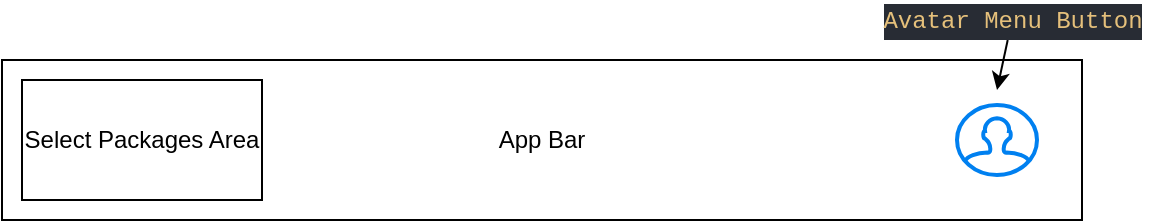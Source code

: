 <mxfile>
    <diagram id="41USf7--oBs7tIoi1ZUr" name="Home">
        <mxGraphModel dx="845" dy="547" grid="1" gridSize="10" guides="1" tooltips="1" connect="1" arrows="1" fold="1" page="1" pageScale="1" pageWidth="827" pageHeight="1169" math="0" shadow="0">
            <root>
                <mxCell id="0"/>
                <mxCell id="1" parent="0"/>
                <mxCell id="2" value="App Bar" style="whiteSpace=wrap;html=1;" vertex="1" parent="1">
                    <mxGeometry x="180" y="80" width="540" height="80" as="geometry"/>
                </mxCell>
                <mxCell id="4" value="Select Packages Area" style="whiteSpace=wrap;html=1;" vertex="1" parent="1">
                    <mxGeometry x="190" y="90" width="120" height="60" as="geometry"/>
                </mxCell>
                <mxCell id="8" style="edgeStyle=none;html=1;entryX=0.5;entryY=0;entryDx=0;entryDy=0;" edge="1" parent="1" source="7">
                    <mxGeometry relative="1" as="geometry">
                        <mxPoint x="677.5" y="95" as="targetPoint"/>
                    </mxGeometry>
                </mxCell>
                <mxCell id="7" value="&lt;div style=&quot;color: rgb(171 , 178 , 191) ; background-color: rgb(40 , 44 , 52) ; font-family: &amp;#34;menlo&amp;#34; , &amp;#34;monaco&amp;#34; , &amp;#34;courier new&amp;#34; , monospace ; line-height: 18px&quot;&gt;&lt;span style=&quot;color: #e5c07b&quot;&gt;Avatar Menu Button&lt;/span&gt;&lt;/div&gt;" style="text;html=1;align=center;verticalAlign=middle;resizable=0;points=[];autosize=1;strokeColor=none;fillColor=none;" vertex="1" parent="1">
                    <mxGeometry x="610" y="50" width="150" height="20" as="geometry"/>
                </mxCell>
                <mxCell id="9" value="" style="html=1;verticalLabelPosition=bottom;align=center;labelBackgroundColor=#ffffff;verticalAlign=top;strokeWidth=2;strokeColor=#0080F0;shadow=0;dashed=0;shape=mxgraph.ios7.icons.user;" vertex="1" parent="1">
                    <mxGeometry x="657.5" y="102.5" width="40" height="35" as="geometry"/>
                </mxCell>
            </root>
        </mxGraphModel>
    </diagram>
</mxfile>